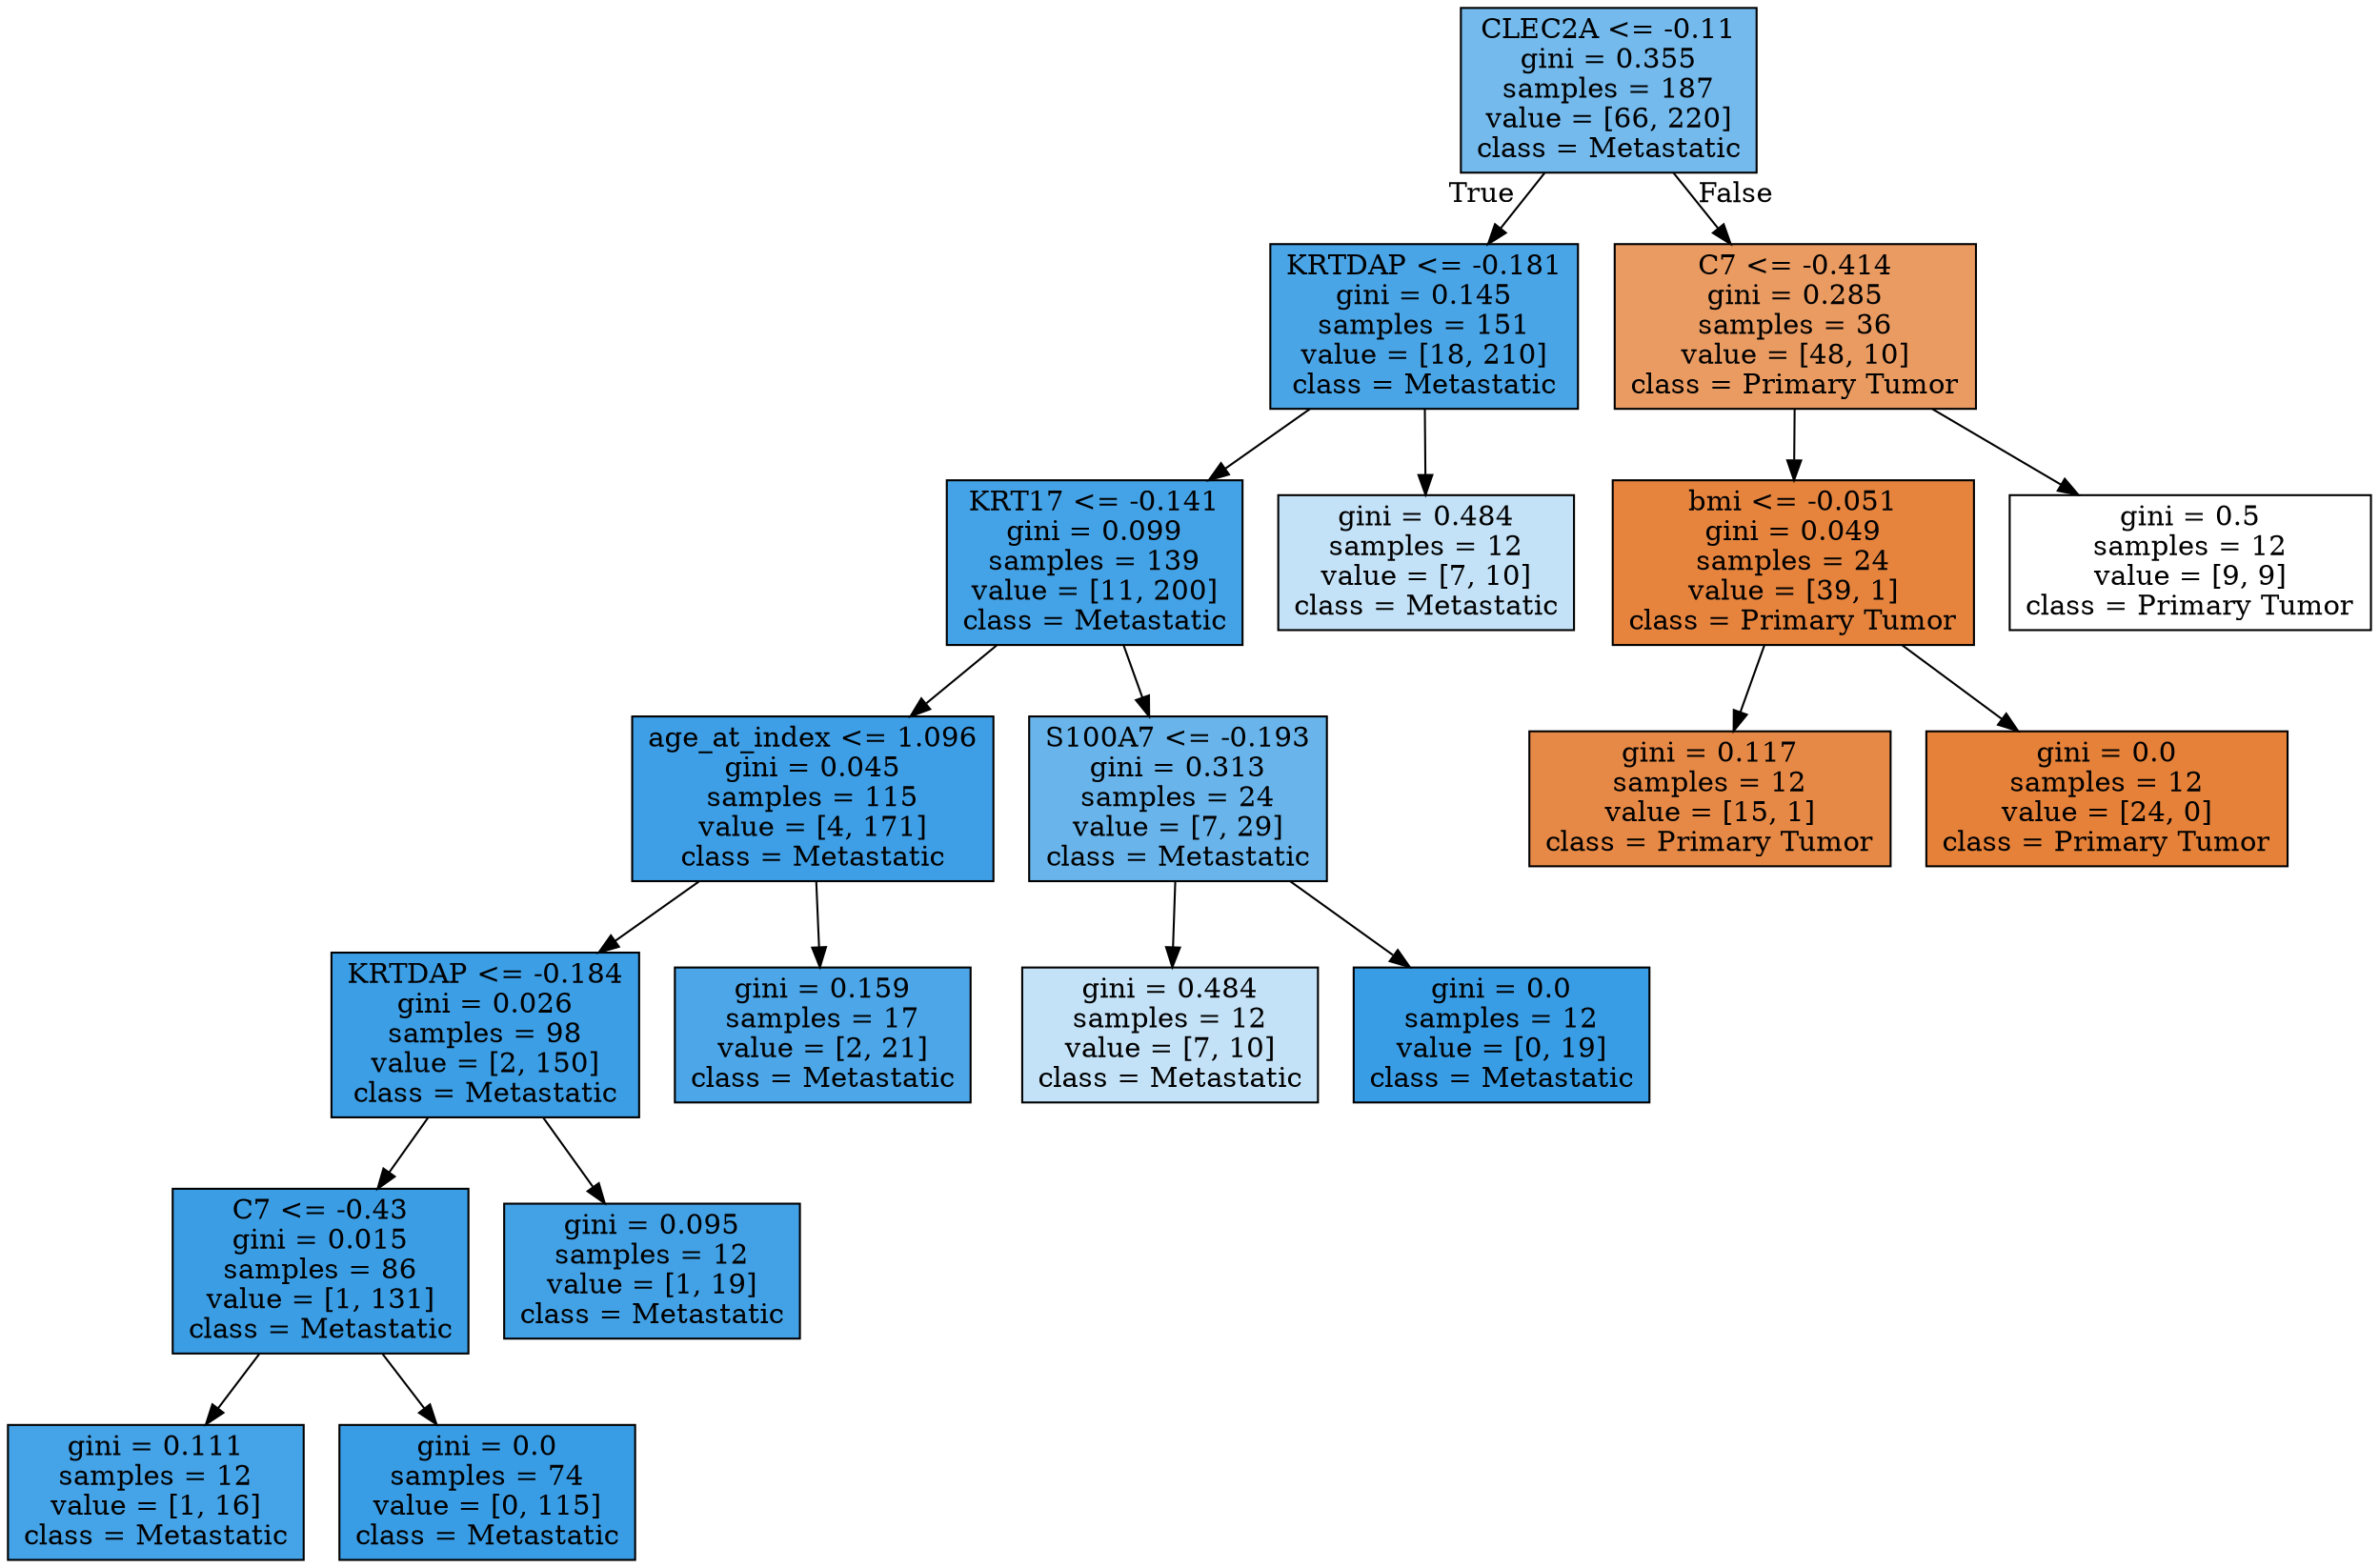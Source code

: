 digraph Tree {
node [shape=box, style="filled", color="black"] ;
0 [label="CLEC2A <= -0.11\ngini = 0.355\nsamples = 187\nvalue = [66, 220]\nclass = Metastatic", fillcolor="#74baed"] ;
1 [label="KRTDAP <= -0.181\ngini = 0.145\nsamples = 151\nvalue = [18, 210]\nclass = Metastatic", fillcolor="#4aa5e7"] ;
0 -> 1 [labeldistance=2.5, labelangle=45, headlabel="True"] ;
2 [label="KRT17 <= -0.141\ngini = 0.099\nsamples = 139\nvalue = [11, 200]\nclass = Metastatic", fillcolor="#44a2e6"] ;
1 -> 2 ;
3 [label="age_at_index <= 1.096\ngini = 0.045\nsamples = 115\nvalue = [4, 171]\nclass = Metastatic", fillcolor="#3e9fe6"] ;
2 -> 3 ;
4 [label="KRTDAP <= -0.184\ngini = 0.026\nsamples = 98\nvalue = [2, 150]\nclass = Metastatic", fillcolor="#3c9ee5"] ;
3 -> 4 ;
5 [label="C7 <= -0.43\ngini = 0.015\nsamples = 86\nvalue = [1, 131]\nclass = Metastatic", fillcolor="#3b9ee5"] ;
4 -> 5 ;
6 [label="gini = 0.111\nsamples = 12\nvalue = [1, 16]\nclass = Metastatic", fillcolor="#45a3e7"] ;
5 -> 6 ;
7 [label="gini = 0.0\nsamples = 74\nvalue = [0, 115]\nclass = Metastatic", fillcolor="#399de5"] ;
5 -> 7 ;
8 [label="gini = 0.095\nsamples = 12\nvalue = [1, 19]\nclass = Metastatic", fillcolor="#43a2e6"] ;
4 -> 8 ;
9 [label="gini = 0.159\nsamples = 17\nvalue = [2, 21]\nclass = Metastatic", fillcolor="#4ca6e7"] ;
3 -> 9 ;
10 [label="S100A7 <= -0.193\ngini = 0.313\nsamples = 24\nvalue = [7, 29]\nclass = Metastatic", fillcolor="#69b5eb"] ;
2 -> 10 ;
11 [label="gini = 0.484\nsamples = 12\nvalue = [7, 10]\nclass = Metastatic", fillcolor="#c4e2f7"] ;
10 -> 11 ;
12 [label="gini = 0.0\nsamples = 12\nvalue = [0, 19]\nclass = Metastatic", fillcolor="#399de5"] ;
10 -> 12 ;
13 [label="gini = 0.484\nsamples = 12\nvalue = [7, 10]\nclass = Metastatic", fillcolor="#c4e2f7"] ;
1 -> 13 ;
14 [label="C7 <= -0.414\ngini = 0.285\nsamples = 36\nvalue = [48, 10]\nclass = Primary Tumor", fillcolor="#ea9b62"] ;
0 -> 14 [labeldistance=2.5, labelangle=-45, headlabel="False"] ;
15 [label="bmi <= -0.051\ngini = 0.049\nsamples = 24\nvalue = [39, 1]\nclass = Primary Tumor", fillcolor="#e6843e"] ;
14 -> 15 ;
16 [label="gini = 0.117\nsamples = 12\nvalue = [15, 1]\nclass = Primary Tumor", fillcolor="#e78946"] ;
15 -> 16 ;
17 [label="gini = 0.0\nsamples = 12\nvalue = [24, 0]\nclass = Primary Tumor", fillcolor="#e58139"] ;
15 -> 17 ;
18 [label="gini = 0.5\nsamples = 12\nvalue = [9, 9]\nclass = Primary Tumor", fillcolor="#ffffff"] ;
14 -> 18 ;
}